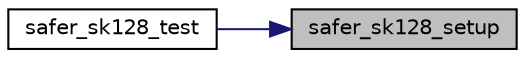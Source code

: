 digraph "safer_sk128_setup"
{
 // LATEX_PDF_SIZE
  edge [fontname="Helvetica",fontsize="10",labelfontname="Helvetica",labelfontsize="10"];
  node [fontname="Helvetica",fontsize="10",shape=record];
  rankdir="RL";
  Node47 [label="safer_sk128_setup",height=0.2,width=0.4,color="black", fillcolor="grey75", style="filled", fontcolor="black",tooltip=" "];
  Node47 -> Node48 [dir="back",color="midnightblue",fontsize="10",style="solid"];
  Node48 [label="safer_sk128_test",height=0.2,width=0.4,color="black", fillcolor="white", style="filled",URL="$safer_8c.html#a75642318b67f93148bdc8d1766626da2",tooltip=" "];
}
